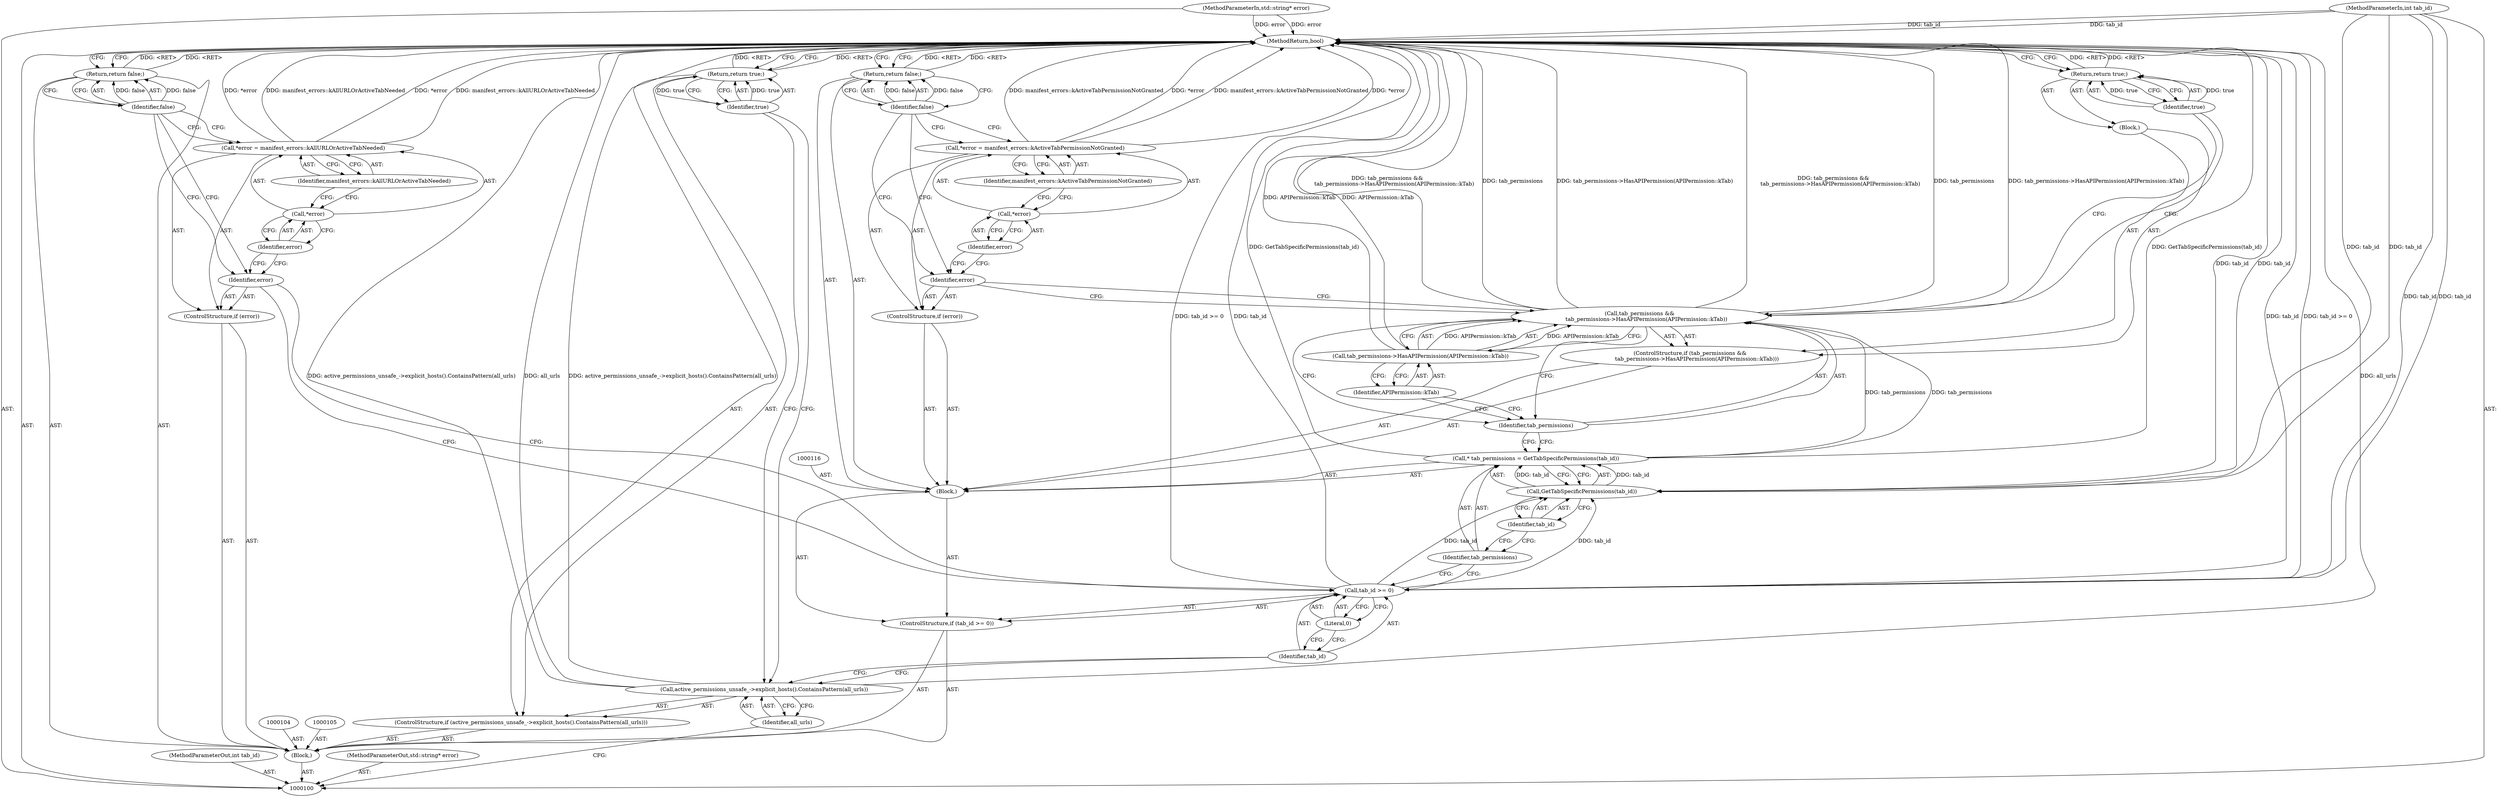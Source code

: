 digraph "1_Chrome_0aca6bc05a263ea9eafee515fc6ba14da94c1964_5" {
"1000145" [label="(MethodReturn,bool)"];
"1000101" [label="(MethodParameterIn,int tab_id)"];
"1000186" [label="(MethodParameterOut,int tab_id)"];
"1000114" [label="(Literal,0)"];
"1000111" [label="(ControlStructure,if (tab_id >= 0))"];
"1000112" [label="(Call,tab_id >= 0)"];
"1000113" [label="(Identifier,tab_id)"];
"1000117" [label="(Call,* tab_permissions = GetTabSpecificPermissions(tab_id))"];
"1000118" [label="(Identifier,tab_permissions)"];
"1000115" [label="(Block,)"];
"1000119" [label="(Call,GetTabSpecificPermissions(tab_id))"];
"1000120" [label="(Identifier,tab_id)"];
"1000121" [label="(ControlStructure,if (tab_permissions &&\n        tab_permissions->HasAPIPermission(APIPermission::kTab)))"];
"1000122" [label="(Call,tab_permissions &&\n        tab_permissions->HasAPIPermission(APIPermission::kTab))"];
"1000123" [label="(Identifier,tab_permissions)"];
"1000125" [label="(Identifier,APIPermission::kTab)"];
"1000126" [label="(Block,)"];
"1000124" [label="(Call,tab_permissions->HasAPIPermission(APIPermission::kTab))"];
"1000128" [label="(Identifier,true)"];
"1000127" [label="(Return,return true;)"];
"1000129" [label="(ControlStructure,if (error))"];
"1000130" [label="(Identifier,error)"];
"1000134" [label="(Identifier,manifest_errors::kActiveTabPermissionNotGranted)"];
"1000131" [label="(Call,*error = manifest_errors::kActiveTabPermissionNotGranted)"];
"1000132" [label="(Call,*error)"];
"1000133" [label="(Identifier,error)"];
"1000136" [label="(Identifier,false)"];
"1000135" [label="(Return,return false;)"];
"1000102" [label="(MethodParameterIn,std::string* error)"];
"1000187" [label="(MethodParameterOut,std::string* error)"];
"1000103" [label="(Block,)"];
"1000137" [label="(ControlStructure,if (error))"];
"1000138" [label="(Identifier,error)"];
"1000142" [label="(Identifier,manifest_errors::kAllURLOrActiveTabNeeded)"];
"1000139" [label="(Call,*error = manifest_errors::kAllURLOrActiveTabNeeded)"];
"1000140" [label="(Call,*error)"];
"1000141" [label="(Identifier,error)"];
"1000143" [label="(Return,return false;)"];
"1000144" [label="(Identifier,false)"];
"1000106" [label="(ControlStructure,if (active_permissions_unsafe_->explicit_hosts().ContainsPattern(all_urls)))"];
"1000108" [label="(Identifier,all_urls)"];
"1000107" [label="(Call,active_permissions_unsafe_->explicit_hosts().ContainsPattern(all_urls))"];
"1000110" [label="(Identifier,true)"];
"1000109" [label="(Return,return true;)"];
"1000145" -> "1000100"  [label="AST: "];
"1000145" -> "1000109"  [label="CFG: "];
"1000145" -> "1000127"  [label="CFG: "];
"1000145" -> "1000135"  [label="CFG: "];
"1000145" -> "1000143"  [label="CFG: "];
"1000139" -> "1000145"  [label="DDG: manifest_errors::kAllURLOrActiveTabNeeded"];
"1000139" -> "1000145"  [label="DDG: *error"];
"1000124" -> "1000145"  [label="DDG: APIPermission::kTab"];
"1000107" -> "1000145"  [label="DDG: all_urls"];
"1000107" -> "1000145"  [label="DDG: active_permissions_unsafe_->explicit_hosts().ContainsPattern(all_urls)"];
"1000131" -> "1000145"  [label="DDG: manifest_errors::kActiveTabPermissionNotGranted"];
"1000131" -> "1000145"  [label="DDG: *error"];
"1000122" -> "1000145"  [label="DDG: tab_permissions &&\n        tab_permissions->HasAPIPermission(APIPermission::kTab)"];
"1000122" -> "1000145"  [label="DDG: tab_permissions"];
"1000122" -> "1000145"  [label="DDG: tab_permissions->HasAPIPermission(APIPermission::kTab)"];
"1000117" -> "1000145"  [label="DDG: GetTabSpecificPermissions(tab_id)"];
"1000102" -> "1000145"  [label="DDG: error"];
"1000112" -> "1000145"  [label="DDG: tab_id >= 0"];
"1000112" -> "1000145"  [label="DDG: tab_id"];
"1000101" -> "1000145"  [label="DDG: tab_id"];
"1000119" -> "1000145"  [label="DDG: tab_id"];
"1000135" -> "1000145"  [label="DDG: <RET>"];
"1000127" -> "1000145"  [label="DDG: <RET>"];
"1000143" -> "1000145"  [label="DDG: <RET>"];
"1000109" -> "1000145"  [label="DDG: <RET>"];
"1000101" -> "1000100"  [label="AST: "];
"1000101" -> "1000145"  [label="DDG: tab_id"];
"1000101" -> "1000112"  [label="DDG: tab_id"];
"1000101" -> "1000119"  [label="DDG: tab_id"];
"1000186" -> "1000100"  [label="AST: "];
"1000114" -> "1000112"  [label="AST: "];
"1000114" -> "1000113"  [label="CFG: "];
"1000112" -> "1000114"  [label="CFG: "];
"1000111" -> "1000103"  [label="AST: "];
"1000112" -> "1000111"  [label="AST: "];
"1000115" -> "1000111"  [label="AST: "];
"1000112" -> "1000111"  [label="AST: "];
"1000112" -> "1000114"  [label="CFG: "];
"1000113" -> "1000112"  [label="AST: "];
"1000114" -> "1000112"  [label="AST: "];
"1000118" -> "1000112"  [label="CFG: "];
"1000138" -> "1000112"  [label="CFG: "];
"1000112" -> "1000145"  [label="DDG: tab_id >= 0"];
"1000112" -> "1000145"  [label="DDG: tab_id"];
"1000101" -> "1000112"  [label="DDG: tab_id"];
"1000112" -> "1000119"  [label="DDG: tab_id"];
"1000113" -> "1000112"  [label="AST: "];
"1000113" -> "1000107"  [label="CFG: "];
"1000114" -> "1000113"  [label="CFG: "];
"1000117" -> "1000115"  [label="AST: "];
"1000117" -> "1000119"  [label="CFG: "];
"1000118" -> "1000117"  [label="AST: "];
"1000119" -> "1000117"  [label="AST: "];
"1000123" -> "1000117"  [label="CFG: "];
"1000117" -> "1000145"  [label="DDG: GetTabSpecificPermissions(tab_id)"];
"1000119" -> "1000117"  [label="DDG: tab_id"];
"1000117" -> "1000122"  [label="DDG: tab_permissions"];
"1000118" -> "1000117"  [label="AST: "];
"1000118" -> "1000112"  [label="CFG: "];
"1000120" -> "1000118"  [label="CFG: "];
"1000115" -> "1000111"  [label="AST: "];
"1000116" -> "1000115"  [label="AST: "];
"1000117" -> "1000115"  [label="AST: "];
"1000121" -> "1000115"  [label="AST: "];
"1000129" -> "1000115"  [label="AST: "];
"1000135" -> "1000115"  [label="AST: "];
"1000119" -> "1000117"  [label="AST: "];
"1000119" -> "1000120"  [label="CFG: "];
"1000120" -> "1000119"  [label="AST: "];
"1000117" -> "1000119"  [label="CFG: "];
"1000119" -> "1000145"  [label="DDG: tab_id"];
"1000119" -> "1000117"  [label="DDG: tab_id"];
"1000112" -> "1000119"  [label="DDG: tab_id"];
"1000101" -> "1000119"  [label="DDG: tab_id"];
"1000120" -> "1000119"  [label="AST: "];
"1000120" -> "1000118"  [label="CFG: "];
"1000119" -> "1000120"  [label="CFG: "];
"1000121" -> "1000115"  [label="AST: "];
"1000122" -> "1000121"  [label="AST: "];
"1000126" -> "1000121"  [label="AST: "];
"1000122" -> "1000121"  [label="AST: "];
"1000122" -> "1000123"  [label="CFG: "];
"1000122" -> "1000124"  [label="CFG: "];
"1000123" -> "1000122"  [label="AST: "];
"1000124" -> "1000122"  [label="AST: "];
"1000128" -> "1000122"  [label="CFG: "];
"1000130" -> "1000122"  [label="CFG: "];
"1000122" -> "1000145"  [label="DDG: tab_permissions &&\n        tab_permissions->HasAPIPermission(APIPermission::kTab)"];
"1000122" -> "1000145"  [label="DDG: tab_permissions"];
"1000122" -> "1000145"  [label="DDG: tab_permissions->HasAPIPermission(APIPermission::kTab)"];
"1000117" -> "1000122"  [label="DDG: tab_permissions"];
"1000124" -> "1000122"  [label="DDG: APIPermission::kTab"];
"1000123" -> "1000122"  [label="AST: "];
"1000123" -> "1000117"  [label="CFG: "];
"1000125" -> "1000123"  [label="CFG: "];
"1000122" -> "1000123"  [label="CFG: "];
"1000125" -> "1000124"  [label="AST: "];
"1000125" -> "1000123"  [label="CFG: "];
"1000124" -> "1000125"  [label="CFG: "];
"1000126" -> "1000121"  [label="AST: "];
"1000127" -> "1000126"  [label="AST: "];
"1000124" -> "1000122"  [label="AST: "];
"1000124" -> "1000125"  [label="CFG: "];
"1000125" -> "1000124"  [label="AST: "];
"1000122" -> "1000124"  [label="CFG: "];
"1000124" -> "1000145"  [label="DDG: APIPermission::kTab"];
"1000124" -> "1000122"  [label="DDG: APIPermission::kTab"];
"1000128" -> "1000127"  [label="AST: "];
"1000128" -> "1000122"  [label="CFG: "];
"1000127" -> "1000128"  [label="CFG: "];
"1000128" -> "1000127"  [label="DDG: true"];
"1000127" -> "1000126"  [label="AST: "];
"1000127" -> "1000128"  [label="CFG: "];
"1000128" -> "1000127"  [label="AST: "];
"1000145" -> "1000127"  [label="CFG: "];
"1000127" -> "1000145"  [label="DDG: <RET>"];
"1000128" -> "1000127"  [label="DDG: true"];
"1000129" -> "1000115"  [label="AST: "];
"1000130" -> "1000129"  [label="AST: "];
"1000131" -> "1000129"  [label="AST: "];
"1000130" -> "1000129"  [label="AST: "];
"1000130" -> "1000122"  [label="CFG: "];
"1000133" -> "1000130"  [label="CFG: "];
"1000136" -> "1000130"  [label="CFG: "];
"1000134" -> "1000131"  [label="AST: "];
"1000134" -> "1000132"  [label="CFG: "];
"1000131" -> "1000134"  [label="CFG: "];
"1000131" -> "1000129"  [label="AST: "];
"1000131" -> "1000134"  [label="CFG: "];
"1000132" -> "1000131"  [label="AST: "];
"1000134" -> "1000131"  [label="AST: "];
"1000136" -> "1000131"  [label="CFG: "];
"1000131" -> "1000145"  [label="DDG: manifest_errors::kActiveTabPermissionNotGranted"];
"1000131" -> "1000145"  [label="DDG: *error"];
"1000132" -> "1000131"  [label="AST: "];
"1000132" -> "1000133"  [label="CFG: "];
"1000133" -> "1000132"  [label="AST: "];
"1000134" -> "1000132"  [label="CFG: "];
"1000133" -> "1000132"  [label="AST: "];
"1000133" -> "1000130"  [label="CFG: "];
"1000132" -> "1000133"  [label="CFG: "];
"1000136" -> "1000135"  [label="AST: "];
"1000136" -> "1000131"  [label="CFG: "];
"1000136" -> "1000130"  [label="CFG: "];
"1000135" -> "1000136"  [label="CFG: "];
"1000136" -> "1000135"  [label="DDG: false"];
"1000135" -> "1000115"  [label="AST: "];
"1000135" -> "1000136"  [label="CFG: "];
"1000136" -> "1000135"  [label="AST: "];
"1000145" -> "1000135"  [label="CFG: "];
"1000135" -> "1000145"  [label="DDG: <RET>"];
"1000136" -> "1000135"  [label="DDG: false"];
"1000102" -> "1000100"  [label="AST: "];
"1000102" -> "1000145"  [label="DDG: error"];
"1000187" -> "1000100"  [label="AST: "];
"1000103" -> "1000100"  [label="AST: "];
"1000104" -> "1000103"  [label="AST: "];
"1000105" -> "1000103"  [label="AST: "];
"1000106" -> "1000103"  [label="AST: "];
"1000111" -> "1000103"  [label="AST: "];
"1000137" -> "1000103"  [label="AST: "];
"1000143" -> "1000103"  [label="AST: "];
"1000137" -> "1000103"  [label="AST: "];
"1000138" -> "1000137"  [label="AST: "];
"1000139" -> "1000137"  [label="AST: "];
"1000138" -> "1000137"  [label="AST: "];
"1000138" -> "1000112"  [label="CFG: "];
"1000141" -> "1000138"  [label="CFG: "];
"1000144" -> "1000138"  [label="CFG: "];
"1000142" -> "1000139"  [label="AST: "];
"1000142" -> "1000140"  [label="CFG: "];
"1000139" -> "1000142"  [label="CFG: "];
"1000139" -> "1000137"  [label="AST: "];
"1000139" -> "1000142"  [label="CFG: "];
"1000140" -> "1000139"  [label="AST: "];
"1000142" -> "1000139"  [label="AST: "];
"1000144" -> "1000139"  [label="CFG: "];
"1000139" -> "1000145"  [label="DDG: manifest_errors::kAllURLOrActiveTabNeeded"];
"1000139" -> "1000145"  [label="DDG: *error"];
"1000140" -> "1000139"  [label="AST: "];
"1000140" -> "1000141"  [label="CFG: "];
"1000141" -> "1000140"  [label="AST: "];
"1000142" -> "1000140"  [label="CFG: "];
"1000141" -> "1000140"  [label="AST: "];
"1000141" -> "1000138"  [label="CFG: "];
"1000140" -> "1000141"  [label="CFG: "];
"1000143" -> "1000103"  [label="AST: "];
"1000143" -> "1000144"  [label="CFG: "];
"1000144" -> "1000143"  [label="AST: "];
"1000145" -> "1000143"  [label="CFG: "];
"1000143" -> "1000145"  [label="DDG: <RET>"];
"1000144" -> "1000143"  [label="DDG: false"];
"1000144" -> "1000143"  [label="AST: "];
"1000144" -> "1000139"  [label="CFG: "];
"1000144" -> "1000138"  [label="CFG: "];
"1000143" -> "1000144"  [label="CFG: "];
"1000144" -> "1000143"  [label="DDG: false"];
"1000106" -> "1000103"  [label="AST: "];
"1000107" -> "1000106"  [label="AST: "];
"1000109" -> "1000106"  [label="AST: "];
"1000108" -> "1000107"  [label="AST: "];
"1000108" -> "1000100"  [label="CFG: "];
"1000107" -> "1000108"  [label="CFG: "];
"1000107" -> "1000106"  [label="AST: "];
"1000107" -> "1000108"  [label="CFG: "];
"1000108" -> "1000107"  [label="AST: "];
"1000110" -> "1000107"  [label="CFG: "];
"1000113" -> "1000107"  [label="CFG: "];
"1000107" -> "1000145"  [label="DDG: all_urls"];
"1000107" -> "1000145"  [label="DDG: active_permissions_unsafe_->explicit_hosts().ContainsPattern(all_urls)"];
"1000110" -> "1000109"  [label="AST: "];
"1000110" -> "1000107"  [label="CFG: "];
"1000109" -> "1000110"  [label="CFG: "];
"1000110" -> "1000109"  [label="DDG: true"];
"1000109" -> "1000106"  [label="AST: "];
"1000109" -> "1000110"  [label="CFG: "];
"1000110" -> "1000109"  [label="AST: "];
"1000145" -> "1000109"  [label="CFG: "];
"1000109" -> "1000145"  [label="DDG: <RET>"];
"1000110" -> "1000109"  [label="DDG: true"];
}
